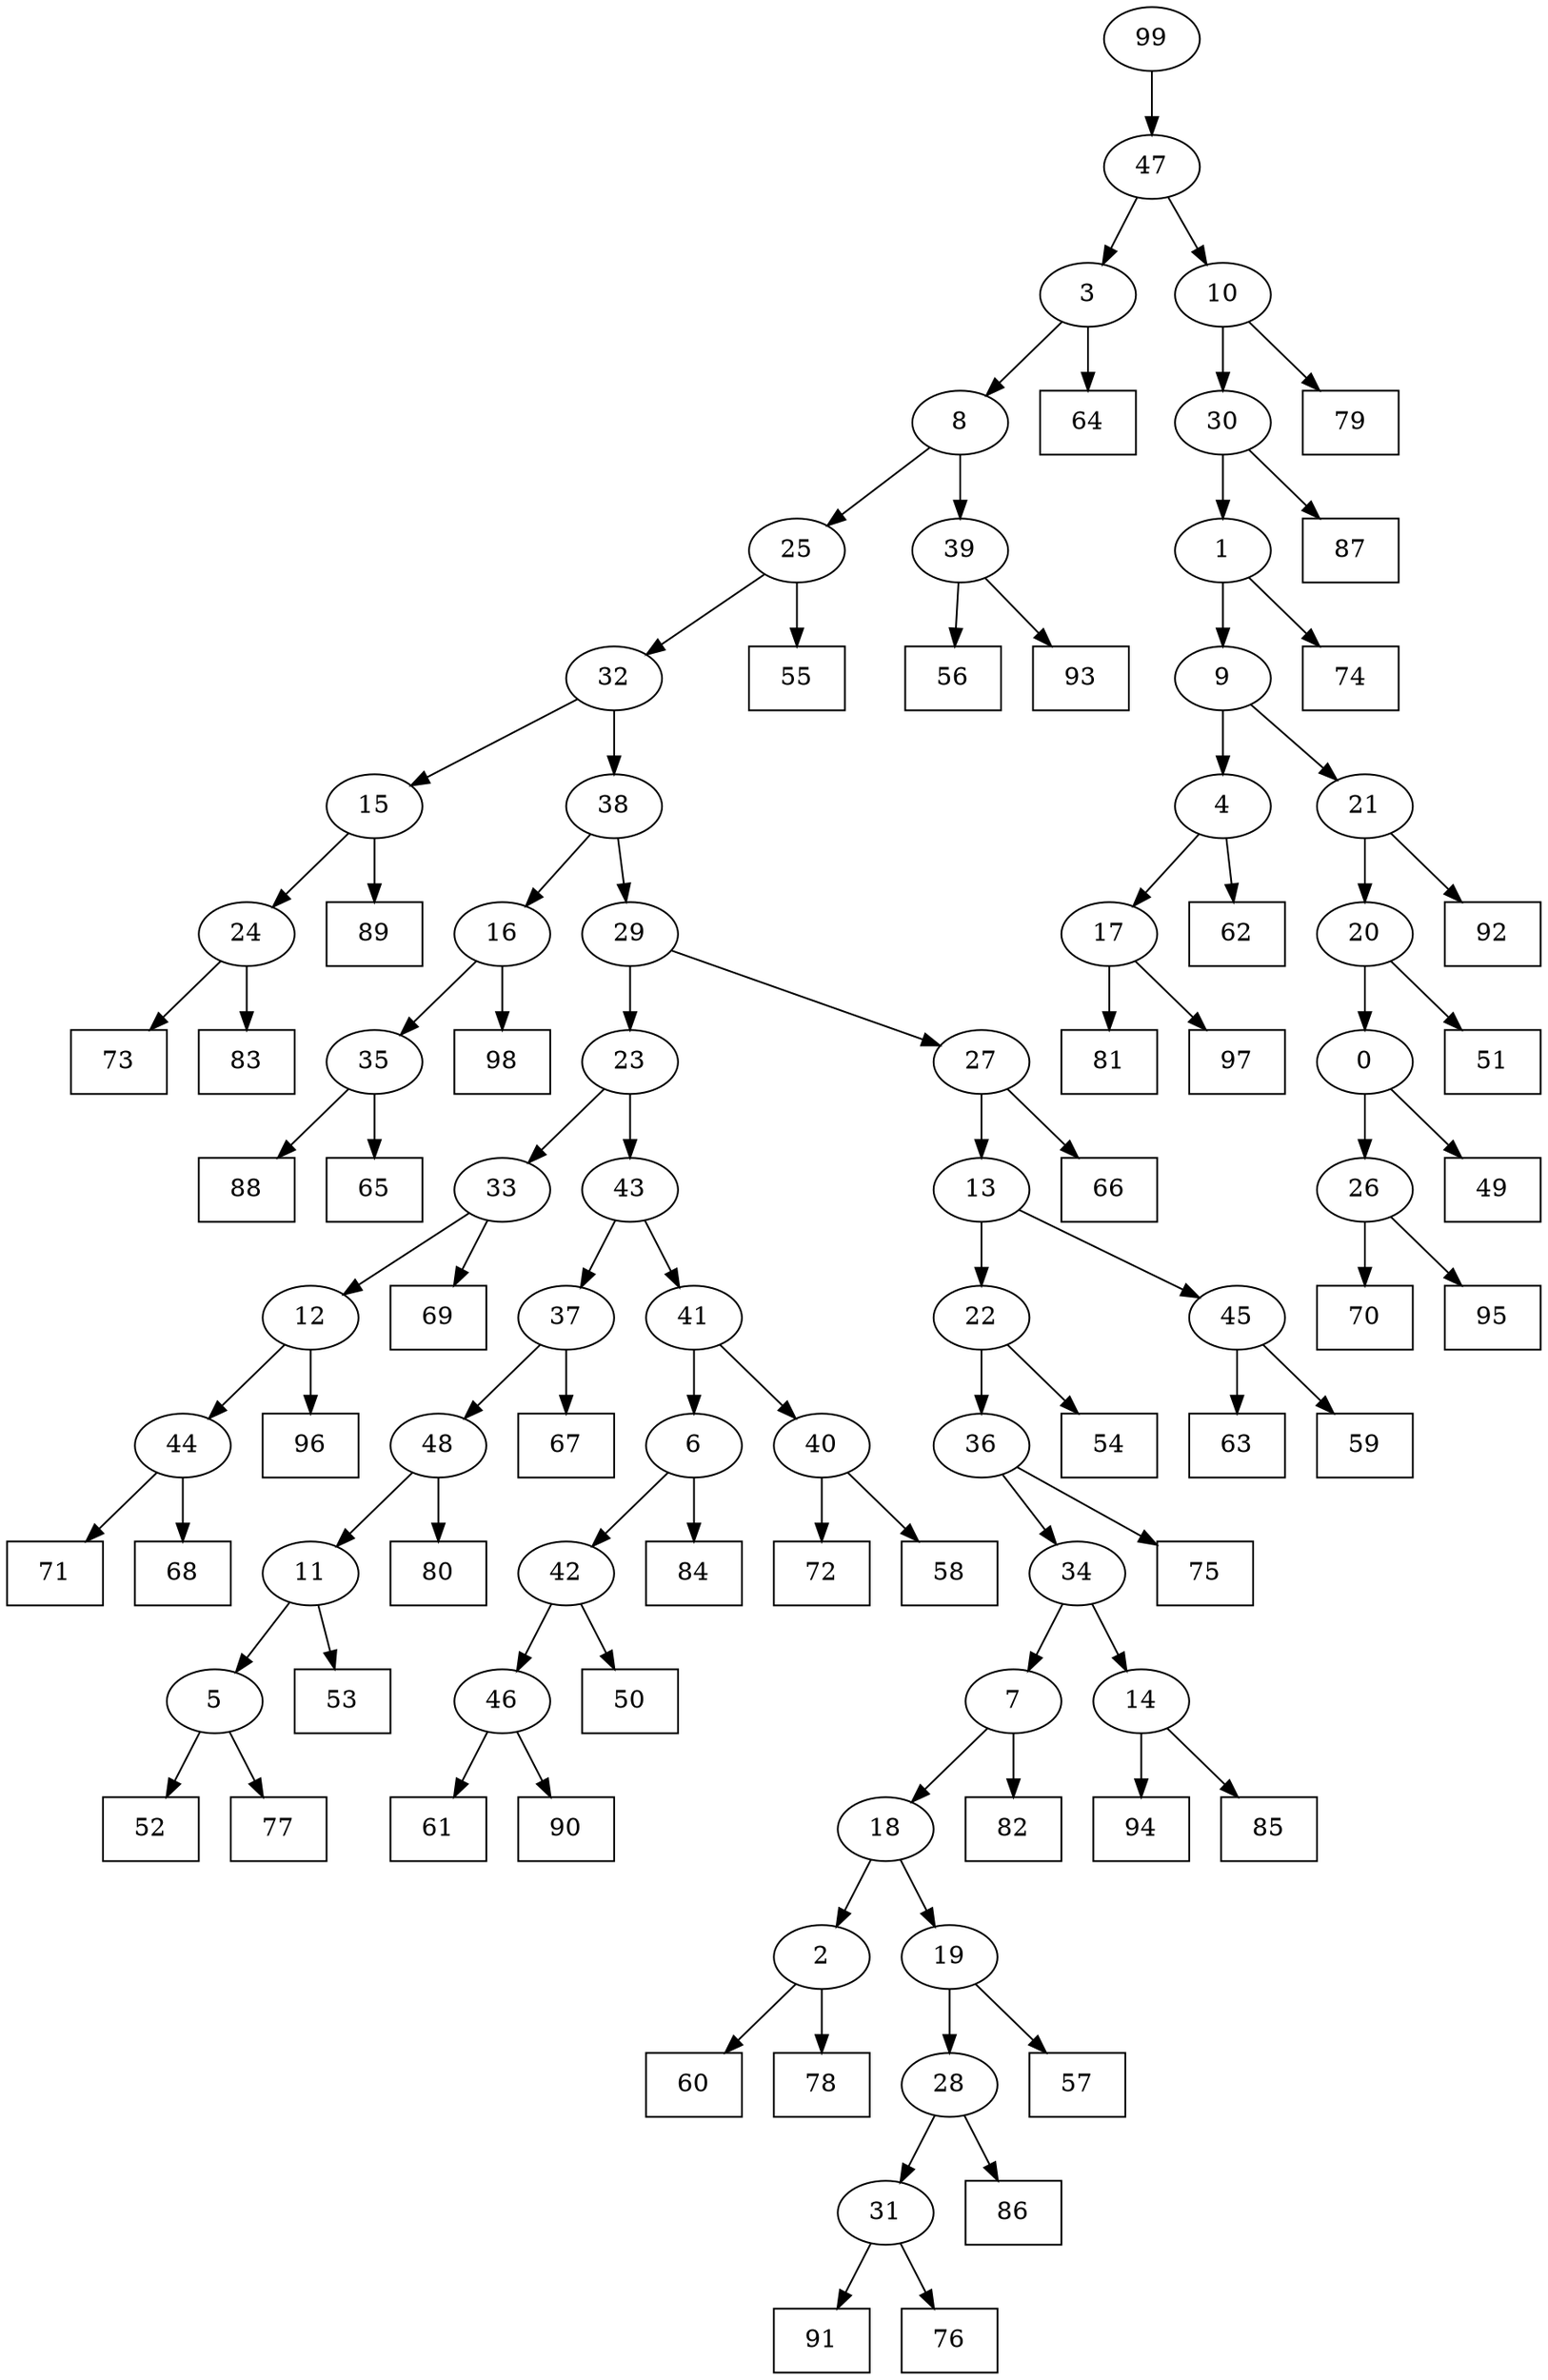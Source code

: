 digraph G {
0[label="0"];
1[label="1"];
2[label="2"];
3[label="3"];
4[label="4"];
5[label="5"];
6[label="6"];
7[label="7"];
8[label="8"];
9[label="9"];
10[label="10"];
11[label="11"];
12[label="12"];
13[label="13"];
14[label="14"];
15[label="15"];
16[label="16"];
17[label="17"];
18[label="18"];
19[label="19"];
20[label="20"];
21[label="21"];
22[label="22"];
23[label="23"];
24[label="24"];
25[label="25"];
26[label="26"];
27[label="27"];
28[label="28"];
29[label="29"];
30[label="30"];
31[label="31"];
32[label="32"];
33[label="33"];
34[label="34"];
35[label="35"];
36[label="36"];
37[label="37"];
38[label="38"];
39[label="39"];
40[label="40"];
41[label="41"];
42[label="42"];
43[label="43"];
44[label="44"];
45[label="45"];
46[label="46"];
47[label="47"];
48[label="48"];
49[shape=box,label="52"];
50[shape=box,label="71"];
51[shape=box,label="61"];
52[shape=box,label="72"];
53[shape=box,label="84"];
54[shape=box,label="73"];
55[shape=box,label="56"];
56[shape=box,label="81"];
57[shape=box,label="92"];
58[shape=box,label="63"];
59[shape=box,label="94"];
60[shape=box,label="75"];
61[shape=box,label="77"];
62[shape=box,label="79"];
63[shape=box,label="85"];
64[shape=box,label="66"];
65[shape=box,label="60"];
66[shape=box,label="80"];
67[shape=box,label="88"];
68[shape=box,label="91"];
69[shape=box,label="64"];
70[shape=box,label="93"];
71[shape=box,label="70"];
72[shape=box,label="55"];
73[shape=box,label="49"];
74[shape=box,label="54"];
75[shape=box,label="67"];
76[shape=box,label="68"];
77[shape=box,label="65"];
78[shape=box,label="98"];
79[shape=box,label="74"];
80[shape=box,label="76"];
81[shape=box,label="78"];
82[shape=box,label="89"];
83[shape=box,label="57"];
84[shape=box,label="87"];
85[shape=box,label="97"];
86[shape=box,label="59"];
87[shape=box,label="69"];
88[shape=box,label="62"];
89[shape=box,label="86"];
90[shape=box,label="50"];
91[shape=box,label="96"];
92[shape=box,label="82"];
93[shape=box,label="58"];
94[shape=box,label="51"];
95[shape=box,label="90"];
96[shape=box,label="95"];
97[shape=box,label="83"];
98[shape=box,label="53"];
99[label="99"];
37->75 ;
45->86 ;
11->98 ;
44->76 ;
5->61 ;
4->88 ;
35->77 ;
35->67 ;
19->28 ;
48->11 ;
2->65 ;
13->45 ;
11->5 ;
20->94 ;
26->96 ;
42->90 ;
6->53 ;
19->83 ;
14->59 ;
45->58 ;
21->57 ;
7->92 ;
23->43 ;
23->33 ;
33->87 ;
0->26 ;
26->71 ;
32->38 ;
32->15 ;
15->24 ;
14->63 ;
38->29 ;
34->7 ;
13->22 ;
15->82 ;
22->36 ;
36->60 ;
16->35 ;
36->34 ;
10->62 ;
30->84 ;
38->16 ;
34->14 ;
46->95 ;
44->50 ;
25->72 ;
24->54 ;
39->55 ;
43->41 ;
29->23 ;
2->81 ;
41->6 ;
6->42 ;
1->79 ;
9->4 ;
27->64 ;
47->3 ;
40->93 ;
29->27 ;
27->13 ;
5->49 ;
42->46 ;
46->51 ;
1->9 ;
99->47 ;
47->10 ;
28->89 ;
39->70 ;
18->2 ;
43->37 ;
12->91 ;
10->30 ;
30->1 ;
24->97 ;
20->0 ;
0->73 ;
31->80 ;
7->18 ;
18->19 ;
17->56 ;
37->48 ;
48->66 ;
3->69 ;
3->8 ;
8->39 ;
8->25 ;
25->32 ;
17->85 ;
28->31 ;
31->68 ;
16->78 ;
12->44 ;
4->17 ;
33->12 ;
41->40 ;
40->52 ;
22->74 ;
9->21 ;
21->20 ;
}
